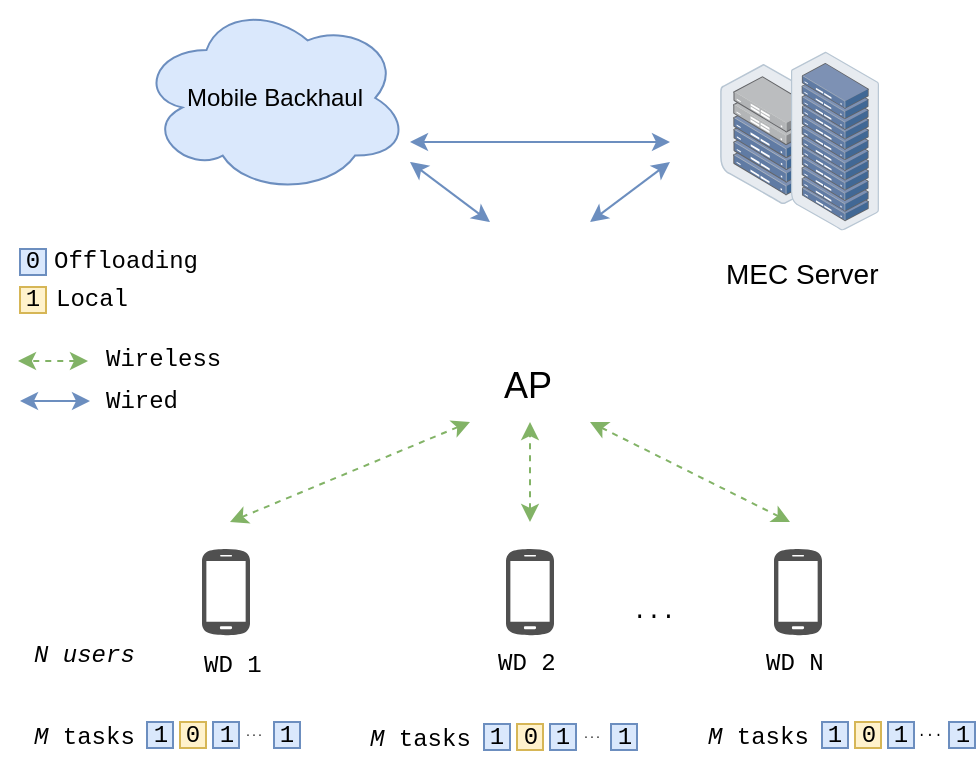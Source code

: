 <mxfile version="10.7.5" type="google"><diagram id="oSF_6p6fVn6s2YPnHaiG" name="Page-1"><mxGraphModel dx="754" dy="418" grid="1" gridSize="10" guides="1" tooltips="1" connect="1" arrows="1" fold="1" page="1" pageScale="1" pageWidth="827" pageHeight="1169" math="0" shadow="0"><root><mxCell id="0"/><mxCell id="1" parent="0"/><mxCell id="ylXy369gpOjKYh3T8S_u-1" value="" style="shape=image;imageAspect=0;aspect=fixed;verticalLabelPosition=bottom;verticalAlign=top;image=https://images.onlinelabels.com/images/clip-art/no_hope/no_hope_Wireless_access_point.png;" parent="1" vertex="1"><mxGeometry x="388" y="180" width="45" height="49" as="geometry"/></mxCell><mxCell id="ylXy369gpOjKYh3T8S_u-2" value="" style="shadow=0;dashed=0;html=1;strokeColor=none;fillColor=#505050;labelPosition=center;verticalLabelPosition=bottom;verticalAlign=top;outlineConnect=0;align=center;shape=mxgraph.office.devices.cell_phone_android_standalone;" parent="1" vertex="1"><mxGeometry x="246" y="333" width="24" height="44" as="geometry"/></mxCell><mxCell id="ylXy369gpOjKYh3T8S_u-4" value="" style="shadow=0;dashed=0;html=1;strokeColor=none;fillColor=#505050;labelPosition=center;verticalLabelPosition=bottom;verticalAlign=top;outlineConnect=0;align=center;shape=mxgraph.office.devices.cell_phone_android_standalone;" parent="1" vertex="1"><mxGeometry x="398" y="333" width="24" height="44" as="geometry"/></mxCell><mxCell id="ylXy369gpOjKYh3T8S_u-5" value="" style="shadow=0;dashed=0;html=1;strokeColor=none;fillColor=#505050;labelPosition=center;verticalLabelPosition=bottom;verticalAlign=top;outlineConnect=0;align=center;shape=mxgraph.office.devices.cell_phone_android_standalone;" parent="1" vertex="1"><mxGeometry x="532" y="333" width="24" height="44" as="geometry"/></mxCell><mxCell id="ylXy369gpOjKYh3T8S_u-11" value="WD 1" style="text;html=1;resizable=0;points=[];autosize=1;align=left;verticalAlign=top;spacingTop=-4;fontFamily=Courier New;" parent="1" vertex="1"><mxGeometry x="245" y="382" width="50" height="20" as="geometry"/></mxCell><mxCell id="ylXy369gpOjKYh3T8S_u-14" value="WD 2" style="text;html=1;fontFamily=Courier New;" parent="1" vertex="1"><mxGeometry x="392" y="377" width="60" height="30" as="geometry"/></mxCell><mxCell id="ylXy369gpOjKYh3T8S_u-19" value="WD N" style="text;html=1;fontFamily=Courier New;" parent="1" vertex="1"><mxGeometry x="526" y="377" width="60" height="30" as="geometry"/></mxCell><mxCell id="ylXy369gpOjKYh3T8S_u-23" value="1" style="whiteSpace=wrap;html=1;aspect=fixed;fillColor=#dae8fc;strokeColor=#6c8ebf;fontFamily=Courier New;" parent="1" vertex="1"><mxGeometry x="218.5" y="420" width="13" height="13" as="geometry"/></mxCell><mxCell id="ylXy369gpOjKYh3T8S_u-24" value="0" style="whiteSpace=wrap;html=1;aspect=fixed;fillColor=#fff2cc;strokeColor=#d6b656;fontFamily=Courier New;" parent="1" vertex="1"><mxGeometry x="235" y="420" width="13" height="13" as="geometry"/></mxCell><mxCell id="ylXy369gpOjKYh3T8S_u-27" value="1" style="whiteSpace=wrap;html=1;aspect=fixed;fillColor=#dae8fc;strokeColor=#6c8ebf;fontFamily=Courier New;" parent="1" vertex="1"><mxGeometry x="251.5" y="420" width="13" height="13" as="geometry"/></mxCell><mxCell id="ylXy369gpOjKYh3T8S_u-28" value="&lt;font style=&quot;font-size: 5px&quot;&gt;...&lt;/font&gt;" style="text;html=1;strokeColor=none;fillColor=none;align=center;verticalAlign=middle;whiteSpace=wrap;rounded=0;fontFamily=Courier New;" parent="1" vertex="1"><mxGeometry x="252" y="413.5" width="40" height="20" as="geometry"/></mxCell><mxCell id="ylXy369gpOjKYh3T8S_u-31" value="1" style="whiteSpace=wrap;html=1;aspect=fixed;fillColor=#dae8fc;strokeColor=#6c8ebf;fontFamily=Courier New;" parent="1" vertex="1"><mxGeometry x="282" y="420" width="13" height="13" as="geometry"/></mxCell><mxCell id="ylXy369gpOjKYh3T8S_u-37" value="&lt;i&gt;M &lt;/i&gt;tasks" style="text;html=1;resizable=0;points=[];autosize=1;align=left;verticalAlign=top;spacingTop=-4;fontFamily=Courier New;" parent="1" vertex="1"><mxGeometry x="159.5" y="417.5" width="70" height="20" as="geometry"/></mxCell><mxCell id="ylXy369gpOjKYh3T8S_u-39" value="1" style="whiteSpace=wrap;html=1;aspect=fixed;fillColor=#dae8fc;strokeColor=#6c8ebf;fontFamily=Courier New;" parent="1" vertex="1"><mxGeometry x="387" y="421" width="13" height="13" as="geometry"/></mxCell><mxCell id="ylXy369gpOjKYh3T8S_u-40" value="0" style="whiteSpace=wrap;html=1;aspect=fixed;fillColor=#fff2cc;strokeColor=#d6b656;fontFamily=Courier New;" parent="1" vertex="1"><mxGeometry x="403.5" y="421" width="13" height="13" as="geometry"/></mxCell><mxCell id="ylXy369gpOjKYh3T8S_u-41" value="1" style="whiteSpace=wrap;html=1;aspect=fixed;fillColor=#dae8fc;strokeColor=#6c8ebf;fontFamily=Courier New;" parent="1" vertex="1"><mxGeometry x="420" y="421" width="13" height="13" as="geometry"/></mxCell><mxCell id="ylXy369gpOjKYh3T8S_u-42" value="&lt;font style=&quot;font-size: 5px&quot;&gt;...&lt;/font&gt;" style="text;html=1;strokeColor=none;fillColor=none;align=center;verticalAlign=middle;whiteSpace=wrap;rounded=0;fontFamily=Courier New;" parent="1" vertex="1"><mxGeometry x="420.5" y="414.5" width="40" height="20" as="geometry"/></mxCell><mxCell id="ylXy369gpOjKYh3T8S_u-43" value="1" style="whiteSpace=wrap;html=1;aspect=fixed;fillColor=#dae8fc;strokeColor=#6c8ebf;fontFamily=Courier New;" parent="1" vertex="1"><mxGeometry x="450.5" y="421" width="13" height="13" as="geometry"/></mxCell><mxCell id="ylXy369gpOjKYh3T8S_u-44" value="&lt;i&gt;M &lt;/i&gt;tasks" style="text;html=1;resizable=0;points=[];autosize=1;align=left;verticalAlign=top;spacingTop=-4;fontFamily=Courier New;" parent="1" vertex="1"><mxGeometry x="328" y="418.5" width="70" height="20" as="geometry"/></mxCell><mxCell id="ylXy369gpOjKYh3T8S_u-45" value="1" style="whiteSpace=wrap;html=1;aspect=fixed;fillColor=#dae8fc;strokeColor=#6c8ebf;fontFamily=Courier New;" parent="1" vertex="1"><mxGeometry x="556" y="420" width="13" height="13" as="geometry"/></mxCell><mxCell id="ylXy369gpOjKYh3T8S_u-46" value="0" style="whiteSpace=wrap;html=1;aspect=fixed;fillColor=#fff2cc;strokeColor=#d6b656;fontFamily=Courier New;" parent="1" vertex="1"><mxGeometry x="572.5" y="420" width="13" height="13" as="geometry"/></mxCell><mxCell id="ylXy369gpOjKYh3T8S_u-47" value="1" style="whiteSpace=wrap;html=1;aspect=fixed;fillColor=#dae8fc;strokeColor=#6c8ebf;fontFamily=Courier New;" parent="1" vertex="1"><mxGeometry x="589" y="420" width="13" height="13" as="geometry"/></mxCell><mxCell id="ylXy369gpOjKYh3T8S_u-48" value="&lt;font style=&quot;font-size: 7px&quot;&gt;...&lt;/font&gt;" style="text;html=1;strokeColor=none;fillColor=none;align=center;verticalAlign=middle;whiteSpace=wrap;rounded=0;fontFamily=Courier New;" parent="1" vertex="1"><mxGeometry x="589.5" y="413.5" width="40" height="20" as="geometry"/></mxCell><mxCell id="ylXy369gpOjKYh3T8S_u-49" value="1" style="whiteSpace=wrap;html=1;aspect=fixed;fillColor=#dae8fc;strokeColor=#6c8ebf;fontFamily=Courier New;" parent="1" vertex="1"><mxGeometry x="619.5" y="420" width="13" height="13" as="geometry"/></mxCell><mxCell id="ylXy369gpOjKYh3T8S_u-50" value="&lt;i&gt;M &lt;/i&gt;tasks" style="text;html=1;resizable=0;points=[];autosize=1;align=left;verticalAlign=top;spacingTop=-4;fontFamily=Courier New;" parent="1" vertex="1"><mxGeometry x="497" y="417.5" width="70" height="20" as="geometry"/></mxCell><mxCell id="ylXy369gpOjKYh3T8S_u-51" value="..." style="text;html=1;strokeColor=none;fillColor=none;align=center;verticalAlign=middle;whiteSpace=wrap;rounded=0;fontFamily=Courier New;" parent="1" vertex="1"><mxGeometry x="452" y="355" width="40" height="20" as="geometry"/></mxCell><mxCell id="ylXy369gpOjKYh3T8S_u-53" value="" style="endArrow=classic;html=1;fontFamily=Courier New;startArrow=classic;startFill=1;fillColor=#d5e8d4;strokeColor=#82b366;dashed=1;" parent="1" edge="1"><mxGeometry width="50" height="50" relative="1" as="geometry"><mxPoint x="410" y="320" as="sourcePoint"/><mxPoint x="410" y="270" as="targetPoint"/></mxGeometry></mxCell><mxCell id="ylXy369gpOjKYh3T8S_u-56" value="" style="endArrow=classic;html=1;fontFamily=Courier New;startArrow=classic;startFill=1;fillColor=#d5e8d4;strokeColor=#82b366;dashed=1;" parent="1" edge="1"><mxGeometry width="50" height="50" relative="1" as="geometry"><mxPoint x="260" y="320" as="sourcePoint"/><mxPoint x="380" y="270" as="targetPoint"/></mxGeometry></mxCell><mxCell id="ylXy369gpOjKYh3T8S_u-57" value="" style="endArrow=classic;html=1;fontFamily=Courier New;startArrow=classic;startFill=1;fillColor=#d5e8d4;strokeColor=#82b366;dashed=1;" parent="1" edge="1"><mxGeometry width="50" height="50" relative="1" as="geometry"><mxPoint x="540" y="320" as="sourcePoint"/><mxPoint x="440" y="270" as="targetPoint"/></mxGeometry></mxCell><mxCell id="ylXy369gpOjKYh3T8S_u-58" value="" style="endArrow=classic;html=1;fontFamily=Courier New;startArrow=classic;startFill=1;fillColor=#dae8fc;strokeColor=#6c8ebf;" parent="1" edge="1"><mxGeometry width="50" height="50" relative="1" as="geometry"><mxPoint x="440" y="170" as="sourcePoint"/><mxPoint x="480" y="140" as="targetPoint"/></mxGeometry></mxCell><mxCell id="ylXy369gpOjKYh3T8S_u-59" value="0" style="whiteSpace=wrap;html=1;aspect=fixed;fillColor=#dae8fc;strokeColor=#6c8ebf;fontFamily=Courier New;" parent="1" vertex="1"><mxGeometry x="155" y="183.5" width="13" height="13" as="geometry"/></mxCell><mxCell id="ylXy369gpOjKYh3T8S_u-60" value="1" style="whiteSpace=wrap;html=1;aspect=fixed;fillColor=#fff2cc;strokeColor=#d6b656;fontFamily=Courier New;" parent="1" vertex="1"><mxGeometry x="155" y="202.5" width="13" height="13" as="geometry"/></mxCell><mxCell id="ylXy369gpOjKYh3T8S_u-62" value="Offloading" style="text;html=1;resizable=0;points=[];autosize=1;align=left;verticalAlign=top;spacingTop=-4;fontFamily=Courier New;" parent="1" vertex="1"><mxGeometry x="170" y="180" width="90" height="20" as="geometry"/></mxCell><mxCell id="ylXy369gpOjKYh3T8S_u-63" value="Local" style="text;html=1;resizable=0;points=[];autosize=1;align=left;verticalAlign=top;spacingTop=-4;fontFamily=Courier New;" parent="1" vertex="1"><mxGeometry x="170.5" y="199" width="50" height="20" as="geometry"/></mxCell><mxCell id="ylXy369gpOjKYh3T8S_u-64" value="" style="endArrow=classic;html=1;fontFamily=Courier New;startArrow=classic;startFill=1;fillColor=#d5e8d4;strokeColor=#82b366;dashed=1;" parent="1" edge="1"><mxGeometry width="50" height="50" relative="1" as="geometry"><mxPoint x="189" y="239.5" as="sourcePoint"/><mxPoint x="154" y="239.5" as="targetPoint"/></mxGeometry></mxCell><mxCell id="ylXy369gpOjKYh3T8S_u-65" value="Wireless" style="text;html=1;resizable=0;points=[];autosize=1;align=left;verticalAlign=top;spacingTop=-4;fontFamily=Courier New;" parent="1" vertex="1"><mxGeometry x="195.5" y="229" width="70" height="20" as="geometry"/></mxCell><mxCell id="ylXy369gpOjKYh3T8S_u-66" value="" style="endArrow=classic;html=1;fontFamily=Courier New;startArrow=classic;startFill=1;fillColor=#dae8fc;strokeColor=#6c8ebf;" parent="1" edge="1"><mxGeometry width="50" height="50" relative="1" as="geometry"><mxPoint x="190" y="259.5" as="sourcePoint"/><mxPoint x="155" y="259.5" as="targetPoint"/></mxGeometry></mxCell><mxCell id="ylXy369gpOjKYh3T8S_u-67" value="Wired" style="text;html=1;resizable=0;points=[];autosize=1;align=left;verticalAlign=top;spacingTop=-4;fontFamily=Courier New;" parent="1" vertex="1"><mxGeometry x="195.5" y="249.5" width="50" height="20" as="geometry"/></mxCell><mxCell id="cfW9zfbLtULU5GFQhaL8-1" value="&lt;font style=&quot;font-size: 18px&quot;&gt;AP&lt;/font&gt;" style="text;html=1;resizable=0;points=[];autosize=1;align=left;verticalAlign=top;spacingTop=-4;" vertex="1" parent="1"><mxGeometry x="395" y="239" width="40" height="20" as="geometry"/></mxCell><mxCell id="cfW9zfbLtULU5GFQhaL8-3" value="" style="points=[];aspect=fixed;html=1;align=center;shadow=0;dashed=0;image;image=img/lib/allied_telesis/storage/Datacenter_Server_Half_Rack_ToR.svg;" vertex="1" parent="1"><mxGeometry x="505" y="91" width="54" height="70" as="geometry"/></mxCell><mxCell id="cfW9zfbLtULU5GFQhaL8-6" value="&lt;i&gt;N users&lt;/i&gt;" style="text;html=1;resizable=0;points=[];autosize=1;align=left;verticalAlign=top;spacingTop=-4;fontFamily=Courier New;" vertex="1" parent="1"><mxGeometry x="159.5" y="377" width="70" height="20" as="geometry"/></mxCell><mxCell id="cfW9zfbLtULU5GFQhaL8-9" value="" style="points=[];aspect=fixed;html=1;align=center;shadow=0;dashed=0;image;image=img/lib/allied_telesis/storage/Datacenter_Server_Rack.svg;" vertex="1" parent="1"><mxGeometry x="540.5" y="84.5" width="44" height="90" as="geometry"/></mxCell><mxCell id="cfW9zfbLtULU5GFQhaL8-10" value="&lt;font style=&quot;font-size: 14px&quot;&gt;MEC Server&lt;/font&gt;" style="text;html=1;resizable=0;points=[];autosize=1;align=left;verticalAlign=top;spacingTop=-4;" vertex="1" parent="1"><mxGeometry x="505.5" y="184.5" width="90" height="20" as="geometry"/></mxCell><mxCell id="cfW9zfbLtULU5GFQhaL8-11" value="Mobile Backhaul" style="ellipse;shape=cloud;whiteSpace=wrap;html=1;fillColor=#dae8fc;strokeColor=#6c8ebf;" vertex="1" parent="1"><mxGeometry x="214.5" y="60" width="135" height="96" as="geometry"/></mxCell><mxCell id="cfW9zfbLtULU5GFQhaL8-12" value="" style="endArrow=classic;html=1;fontFamily=Courier New;startArrow=classic;startFill=1;fillColor=#dae8fc;strokeColor=#6c8ebf;" edge="1" parent="1"><mxGeometry width="50" height="50" relative="1" as="geometry"><mxPoint x="390" y="170" as="sourcePoint"/><mxPoint x="350" y="140" as="targetPoint"/><Array as="points"/></mxGeometry></mxCell><mxCell id="cfW9zfbLtULU5GFQhaL8-13" value="" style="endArrow=classic;html=1;fontFamily=Courier New;startArrow=classic;startFill=1;fillColor=#dae8fc;strokeColor=#6c8ebf;" edge="1" parent="1"><mxGeometry width="50" height="50" relative="1" as="geometry"><mxPoint x="480" y="130" as="sourcePoint"/><mxPoint x="350" y="130" as="targetPoint"/></mxGeometry></mxCell></root></mxGraphModel></diagram></mxfile>
